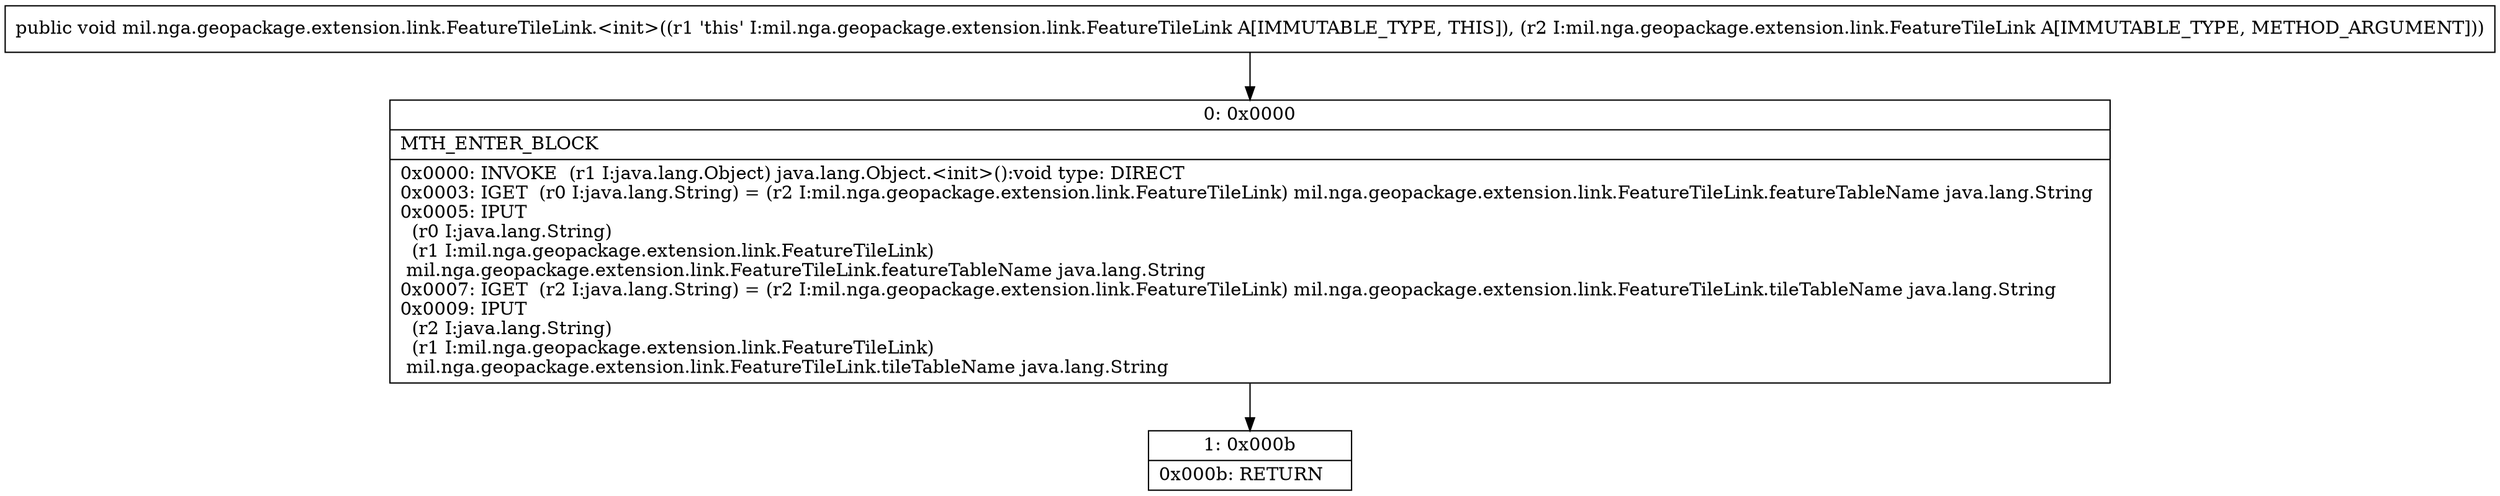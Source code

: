 digraph "CFG formil.nga.geopackage.extension.link.FeatureTileLink.\<init\>(Lmil\/nga\/geopackage\/extension\/link\/FeatureTileLink;)V" {
Node_0 [shape=record,label="{0\:\ 0x0000|MTH_ENTER_BLOCK\l|0x0000: INVOKE  (r1 I:java.lang.Object) java.lang.Object.\<init\>():void type: DIRECT \l0x0003: IGET  (r0 I:java.lang.String) = (r2 I:mil.nga.geopackage.extension.link.FeatureTileLink) mil.nga.geopackage.extension.link.FeatureTileLink.featureTableName java.lang.String \l0x0005: IPUT  \l  (r0 I:java.lang.String)\l  (r1 I:mil.nga.geopackage.extension.link.FeatureTileLink)\l mil.nga.geopackage.extension.link.FeatureTileLink.featureTableName java.lang.String \l0x0007: IGET  (r2 I:java.lang.String) = (r2 I:mil.nga.geopackage.extension.link.FeatureTileLink) mil.nga.geopackage.extension.link.FeatureTileLink.tileTableName java.lang.String \l0x0009: IPUT  \l  (r2 I:java.lang.String)\l  (r1 I:mil.nga.geopackage.extension.link.FeatureTileLink)\l mil.nga.geopackage.extension.link.FeatureTileLink.tileTableName java.lang.String \l}"];
Node_1 [shape=record,label="{1\:\ 0x000b|0x000b: RETURN   \l}"];
MethodNode[shape=record,label="{public void mil.nga.geopackage.extension.link.FeatureTileLink.\<init\>((r1 'this' I:mil.nga.geopackage.extension.link.FeatureTileLink A[IMMUTABLE_TYPE, THIS]), (r2 I:mil.nga.geopackage.extension.link.FeatureTileLink A[IMMUTABLE_TYPE, METHOD_ARGUMENT])) }"];
MethodNode -> Node_0;
Node_0 -> Node_1;
}

